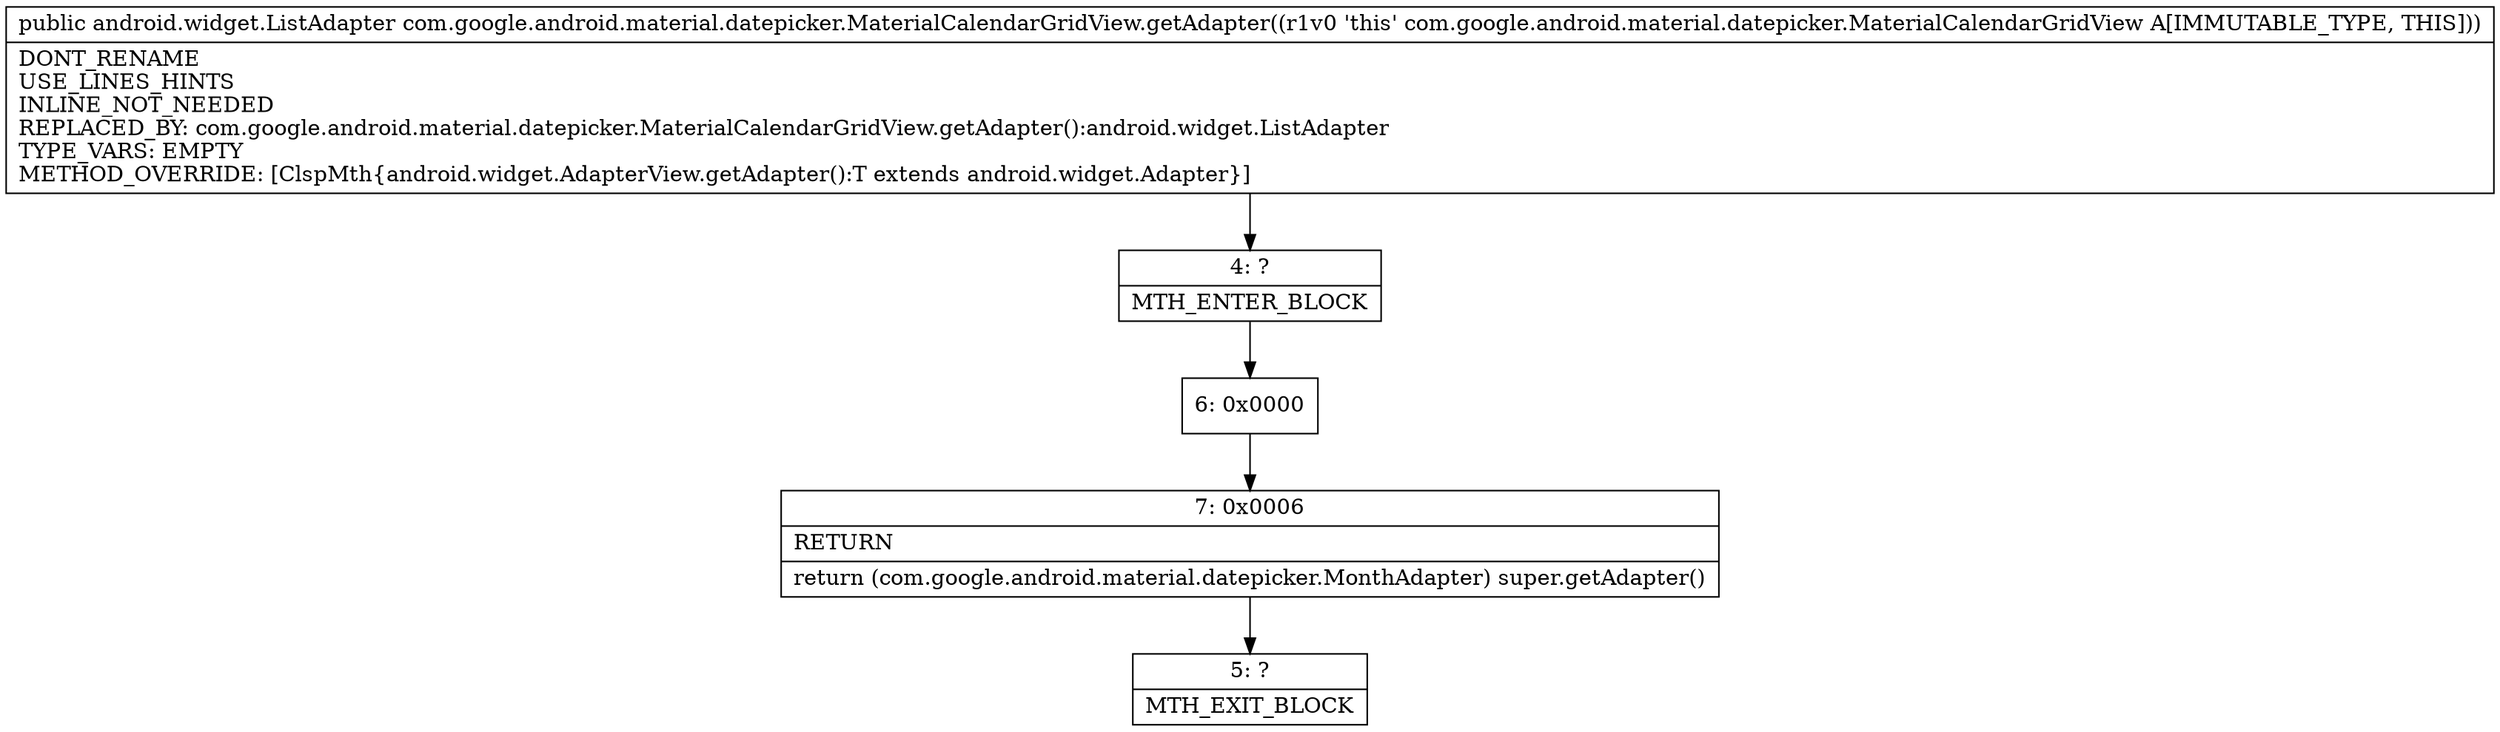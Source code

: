 digraph "CFG forcom.google.android.material.datepicker.MaterialCalendarGridView.getAdapter()Lcom\/google\/android\/material\/datepicker\/MonthAdapter;" {
Node_4 [shape=record,label="{4\:\ ?|MTH_ENTER_BLOCK\l}"];
Node_6 [shape=record,label="{6\:\ 0x0000}"];
Node_7 [shape=record,label="{7\:\ 0x0006|RETURN\l|return (com.google.android.material.datepicker.MonthAdapter) super.getAdapter()\l}"];
Node_5 [shape=record,label="{5\:\ ?|MTH_EXIT_BLOCK\l}"];
MethodNode[shape=record,label="{public android.widget.ListAdapter com.google.android.material.datepicker.MaterialCalendarGridView.getAdapter((r1v0 'this' com.google.android.material.datepicker.MaterialCalendarGridView A[IMMUTABLE_TYPE, THIS]))  | DONT_RENAME\lUSE_LINES_HINTS\lINLINE_NOT_NEEDED\lREPLACED_BY: com.google.android.material.datepicker.MaterialCalendarGridView.getAdapter():android.widget.ListAdapter\lTYPE_VARS: EMPTY\lMETHOD_OVERRIDE: [ClspMth\{android.widget.AdapterView.getAdapter():T extends android.widget.Adapter\}]\l}"];
MethodNode -> Node_4;Node_4 -> Node_6;
Node_6 -> Node_7;
Node_7 -> Node_5;
}

